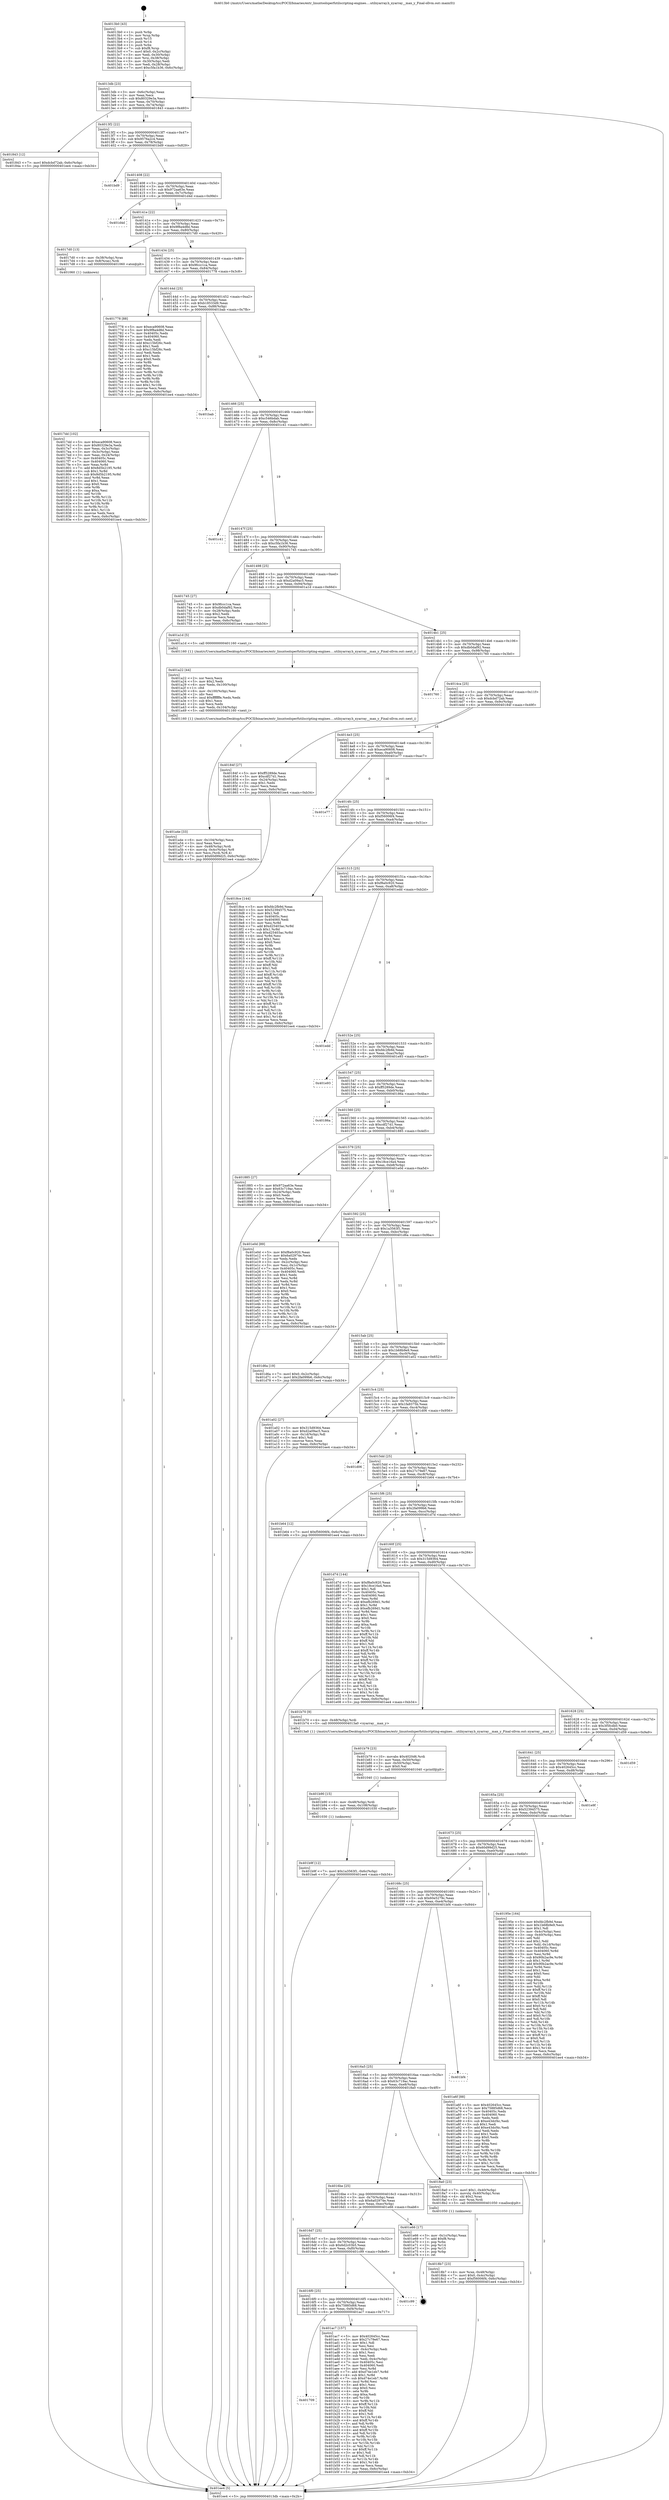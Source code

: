 digraph "0x4013b0" {
  label = "0x4013b0 (/mnt/c/Users/mathe/Desktop/tcc/POCII/binaries/extr_linuxtoolsperfutilscripting-engines....utilxyarray.h_xyarray__max_y_Final-ollvm.out::main(0))"
  labelloc = "t"
  node[shape=record]

  Entry [label="",width=0.3,height=0.3,shape=circle,fillcolor=black,style=filled]
  "0x4013db" [label="{
     0x4013db [23]\l
     | [instrs]\l
     &nbsp;&nbsp;0x4013db \<+3\>: mov -0x6c(%rbp),%eax\l
     &nbsp;&nbsp;0x4013de \<+2\>: mov %eax,%ecx\l
     &nbsp;&nbsp;0x4013e0 \<+6\>: sub $0x80329e3a,%ecx\l
     &nbsp;&nbsp;0x4013e6 \<+3\>: mov %eax,-0x70(%rbp)\l
     &nbsp;&nbsp;0x4013e9 \<+3\>: mov %ecx,-0x74(%rbp)\l
     &nbsp;&nbsp;0x4013ec \<+6\>: je 0000000000401843 \<main+0x493\>\l
  }"]
  "0x401843" [label="{
     0x401843 [12]\l
     | [instrs]\l
     &nbsp;&nbsp;0x401843 \<+7\>: movl $0xdcbd72ab,-0x6c(%rbp)\l
     &nbsp;&nbsp;0x40184a \<+5\>: jmp 0000000000401ee4 \<main+0xb34\>\l
  }"]
  "0x4013f2" [label="{
     0x4013f2 [22]\l
     | [instrs]\l
     &nbsp;&nbsp;0x4013f2 \<+5\>: jmp 00000000004013f7 \<main+0x47\>\l
     &nbsp;&nbsp;0x4013f7 \<+3\>: mov -0x70(%rbp),%eax\l
     &nbsp;&nbsp;0x4013fa \<+5\>: sub $0x9576a2c4,%eax\l
     &nbsp;&nbsp;0x4013ff \<+3\>: mov %eax,-0x78(%rbp)\l
     &nbsp;&nbsp;0x401402 \<+6\>: je 0000000000401bd9 \<main+0x829\>\l
  }"]
  Exit [label="",width=0.3,height=0.3,shape=circle,fillcolor=black,style=filled,peripheries=2]
  "0x401bd9" [label="{
     0x401bd9\l
  }", style=dashed]
  "0x401408" [label="{
     0x401408 [22]\l
     | [instrs]\l
     &nbsp;&nbsp;0x401408 \<+5\>: jmp 000000000040140d \<main+0x5d\>\l
     &nbsp;&nbsp;0x40140d \<+3\>: mov -0x70(%rbp),%eax\l
     &nbsp;&nbsp;0x401410 \<+5\>: sub $0x972aa63e,%eax\l
     &nbsp;&nbsp;0x401415 \<+3\>: mov %eax,-0x7c(%rbp)\l
     &nbsp;&nbsp;0x401418 \<+6\>: je 0000000000401d4d \<main+0x99d\>\l
  }"]
  "0x401b9f" [label="{
     0x401b9f [12]\l
     | [instrs]\l
     &nbsp;&nbsp;0x401b9f \<+7\>: movl $0x1a3563f1,-0x6c(%rbp)\l
     &nbsp;&nbsp;0x401ba6 \<+5\>: jmp 0000000000401ee4 \<main+0xb34\>\l
  }"]
  "0x401d4d" [label="{
     0x401d4d\l
  }", style=dashed]
  "0x40141e" [label="{
     0x40141e [22]\l
     | [instrs]\l
     &nbsp;&nbsp;0x40141e \<+5\>: jmp 0000000000401423 \<main+0x73\>\l
     &nbsp;&nbsp;0x401423 \<+3\>: mov -0x70(%rbp),%eax\l
     &nbsp;&nbsp;0x401426 \<+5\>: sub $0x9f8a4d8d,%eax\l
     &nbsp;&nbsp;0x40142b \<+3\>: mov %eax,-0x80(%rbp)\l
     &nbsp;&nbsp;0x40142e \<+6\>: je 00000000004017d0 \<main+0x420\>\l
  }"]
  "0x401b90" [label="{
     0x401b90 [15]\l
     | [instrs]\l
     &nbsp;&nbsp;0x401b90 \<+4\>: mov -0x48(%rbp),%rdi\l
     &nbsp;&nbsp;0x401b94 \<+6\>: mov %eax,-0x108(%rbp)\l
     &nbsp;&nbsp;0x401b9a \<+5\>: call 0000000000401030 \<free@plt\>\l
     | [calls]\l
     &nbsp;&nbsp;0x401030 \{1\} (unknown)\l
  }"]
  "0x4017d0" [label="{
     0x4017d0 [13]\l
     | [instrs]\l
     &nbsp;&nbsp;0x4017d0 \<+4\>: mov -0x38(%rbp),%rax\l
     &nbsp;&nbsp;0x4017d4 \<+4\>: mov 0x8(%rax),%rdi\l
     &nbsp;&nbsp;0x4017d8 \<+5\>: call 0000000000401060 \<atoi@plt\>\l
     | [calls]\l
     &nbsp;&nbsp;0x401060 \{1\} (unknown)\l
  }"]
  "0x401434" [label="{
     0x401434 [25]\l
     | [instrs]\l
     &nbsp;&nbsp;0x401434 \<+5\>: jmp 0000000000401439 \<main+0x89\>\l
     &nbsp;&nbsp;0x401439 \<+3\>: mov -0x70(%rbp),%eax\l
     &nbsp;&nbsp;0x40143c \<+5\>: sub $0x9fccc1ca,%eax\l
     &nbsp;&nbsp;0x401441 \<+6\>: mov %eax,-0x84(%rbp)\l
     &nbsp;&nbsp;0x401447 \<+6\>: je 0000000000401778 \<main+0x3c8\>\l
  }"]
  "0x401b79" [label="{
     0x401b79 [23]\l
     | [instrs]\l
     &nbsp;&nbsp;0x401b79 \<+10\>: movabs $0x4020d6,%rdi\l
     &nbsp;&nbsp;0x401b83 \<+3\>: mov %eax,-0x50(%rbp)\l
     &nbsp;&nbsp;0x401b86 \<+3\>: mov -0x50(%rbp),%esi\l
     &nbsp;&nbsp;0x401b89 \<+2\>: mov $0x0,%al\l
     &nbsp;&nbsp;0x401b8b \<+5\>: call 0000000000401040 \<printf@plt\>\l
     | [calls]\l
     &nbsp;&nbsp;0x401040 \{1\} (unknown)\l
  }"]
  "0x401778" [label="{
     0x401778 [88]\l
     | [instrs]\l
     &nbsp;&nbsp;0x401778 \<+5\>: mov $0xeca90608,%eax\l
     &nbsp;&nbsp;0x40177d \<+5\>: mov $0x9f8a4d8d,%ecx\l
     &nbsp;&nbsp;0x401782 \<+7\>: mov 0x40405c,%edx\l
     &nbsp;&nbsp;0x401789 \<+7\>: mov 0x404060,%esi\l
     &nbsp;&nbsp;0x401790 \<+2\>: mov %edx,%edi\l
     &nbsp;&nbsp;0x401792 \<+6\>: add $0xc15bf26c,%edi\l
     &nbsp;&nbsp;0x401798 \<+3\>: sub $0x1,%edi\l
     &nbsp;&nbsp;0x40179b \<+6\>: sub $0xc15bf26c,%edi\l
     &nbsp;&nbsp;0x4017a1 \<+3\>: imul %edi,%edx\l
     &nbsp;&nbsp;0x4017a4 \<+3\>: and $0x1,%edx\l
     &nbsp;&nbsp;0x4017a7 \<+3\>: cmp $0x0,%edx\l
     &nbsp;&nbsp;0x4017aa \<+4\>: sete %r8b\l
     &nbsp;&nbsp;0x4017ae \<+3\>: cmp $0xa,%esi\l
     &nbsp;&nbsp;0x4017b1 \<+4\>: setl %r9b\l
     &nbsp;&nbsp;0x4017b5 \<+3\>: mov %r8b,%r10b\l
     &nbsp;&nbsp;0x4017b8 \<+3\>: and %r9b,%r10b\l
     &nbsp;&nbsp;0x4017bb \<+3\>: xor %r9b,%r8b\l
     &nbsp;&nbsp;0x4017be \<+3\>: or %r8b,%r10b\l
     &nbsp;&nbsp;0x4017c1 \<+4\>: test $0x1,%r10b\l
     &nbsp;&nbsp;0x4017c5 \<+3\>: cmovne %ecx,%eax\l
     &nbsp;&nbsp;0x4017c8 \<+3\>: mov %eax,-0x6c(%rbp)\l
     &nbsp;&nbsp;0x4017cb \<+5\>: jmp 0000000000401ee4 \<main+0xb34\>\l
  }"]
  "0x40144d" [label="{
     0x40144d [25]\l
     | [instrs]\l
     &nbsp;&nbsp;0x40144d \<+5\>: jmp 0000000000401452 \<main+0xa2\>\l
     &nbsp;&nbsp;0x401452 \<+3\>: mov -0x70(%rbp),%eax\l
     &nbsp;&nbsp;0x401455 \<+5\>: sub $0xb18533d9,%eax\l
     &nbsp;&nbsp;0x40145a \<+6\>: mov %eax,-0x88(%rbp)\l
     &nbsp;&nbsp;0x401460 \<+6\>: je 0000000000401bab \<main+0x7fb\>\l
  }"]
  "0x401709" [label="{
     0x401709\l
  }", style=dashed]
  "0x401bab" [label="{
     0x401bab\l
  }", style=dashed]
  "0x401466" [label="{
     0x401466 [25]\l
     | [instrs]\l
     &nbsp;&nbsp;0x401466 \<+5\>: jmp 000000000040146b \<main+0xbb\>\l
     &nbsp;&nbsp;0x40146b \<+3\>: mov -0x70(%rbp),%eax\l
     &nbsp;&nbsp;0x40146e \<+5\>: sub $0xc546bdab,%eax\l
     &nbsp;&nbsp;0x401473 \<+6\>: mov %eax,-0x8c(%rbp)\l
     &nbsp;&nbsp;0x401479 \<+6\>: je 0000000000401c41 \<main+0x891\>\l
  }"]
  "0x401ac7" [label="{
     0x401ac7 [157]\l
     | [instrs]\l
     &nbsp;&nbsp;0x401ac7 \<+5\>: mov $0x402645cc,%eax\l
     &nbsp;&nbsp;0x401acc \<+5\>: mov $0x27c79e67,%ecx\l
     &nbsp;&nbsp;0x401ad1 \<+2\>: mov $0x1,%dl\l
     &nbsp;&nbsp;0x401ad3 \<+2\>: xor %esi,%esi\l
     &nbsp;&nbsp;0x401ad5 \<+3\>: mov -0x4c(%rbp),%edi\l
     &nbsp;&nbsp;0x401ad8 \<+3\>: sub $0x1,%esi\l
     &nbsp;&nbsp;0x401adb \<+2\>: sub %esi,%edi\l
     &nbsp;&nbsp;0x401add \<+3\>: mov %edi,-0x4c(%rbp)\l
     &nbsp;&nbsp;0x401ae0 \<+7\>: mov 0x40405c,%esi\l
     &nbsp;&nbsp;0x401ae7 \<+7\>: mov 0x404060,%edi\l
     &nbsp;&nbsp;0x401aee \<+3\>: mov %esi,%r8d\l
     &nbsp;&nbsp;0x401af1 \<+7\>: add $0xd74e1eb7,%r8d\l
     &nbsp;&nbsp;0x401af8 \<+4\>: sub $0x1,%r8d\l
     &nbsp;&nbsp;0x401afc \<+7\>: sub $0xd74e1eb7,%r8d\l
     &nbsp;&nbsp;0x401b03 \<+4\>: imul %r8d,%esi\l
     &nbsp;&nbsp;0x401b07 \<+3\>: and $0x1,%esi\l
     &nbsp;&nbsp;0x401b0a \<+3\>: cmp $0x0,%esi\l
     &nbsp;&nbsp;0x401b0d \<+4\>: sete %r9b\l
     &nbsp;&nbsp;0x401b11 \<+3\>: cmp $0xa,%edi\l
     &nbsp;&nbsp;0x401b14 \<+4\>: setl %r10b\l
     &nbsp;&nbsp;0x401b18 \<+3\>: mov %r9b,%r11b\l
     &nbsp;&nbsp;0x401b1b \<+4\>: xor $0xff,%r11b\l
     &nbsp;&nbsp;0x401b1f \<+3\>: mov %r10b,%bl\l
     &nbsp;&nbsp;0x401b22 \<+3\>: xor $0xff,%bl\l
     &nbsp;&nbsp;0x401b25 \<+3\>: xor $0x1,%dl\l
     &nbsp;&nbsp;0x401b28 \<+3\>: mov %r11b,%r14b\l
     &nbsp;&nbsp;0x401b2b \<+4\>: and $0xff,%r14b\l
     &nbsp;&nbsp;0x401b2f \<+3\>: and %dl,%r9b\l
     &nbsp;&nbsp;0x401b32 \<+3\>: mov %bl,%r15b\l
     &nbsp;&nbsp;0x401b35 \<+4\>: and $0xff,%r15b\l
     &nbsp;&nbsp;0x401b39 \<+3\>: and %dl,%r10b\l
     &nbsp;&nbsp;0x401b3c \<+3\>: or %r9b,%r14b\l
     &nbsp;&nbsp;0x401b3f \<+3\>: or %r10b,%r15b\l
     &nbsp;&nbsp;0x401b42 \<+3\>: xor %r15b,%r14b\l
     &nbsp;&nbsp;0x401b45 \<+3\>: or %bl,%r11b\l
     &nbsp;&nbsp;0x401b48 \<+4\>: xor $0xff,%r11b\l
     &nbsp;&nbsp;0x401b4c \<+3\>: or $0x1,%dl\l
     &nbsp;&nbsp;0x401b4f \<+3\>: and %dl,%r11b\l
     &nbsp;&nbsp;0x401b52 \<+3\>: or %r11b,%r14b\l
     &nbsp;&nbsp;0x401b55 \<+4\>: test $0x1,%r14b\l
     &nbsp;&nbsp;0x401b59 \<+3\>: cmovne %ecx,%eax\l
     &nbsp;&nbsp;0x401b5c \<+3\>: mov %eax,-0x6c(%rbp)\l
     &nbsp;&nbsp;0x401b5f \<+5\>: jmp 0000000000401ee4 \<main+0xb34\>\l
  }"]
  "0x401c41" [label="{
     0x401c41\l
  }", style=dashed]
  "0x40147f" [label="{
     0x40147f [25]\l
     | [instrs]\l
     &nbsp;&nbsp;0x40147f \<+5\>: jmp 0000000000401484 \<main+0xd4\>\l
     &nbsp;&nbsp;0x401484 \<+3\>: mov -0x70(%rbp),%eax\l
     &nbsp;&nbsp;0x401487 \<+5\>: sub $0xc5fa1b36,%eax\l
     &nbsp;&nbsp;0x40148c \<+6\>: mov %eax,-0x90(%rbp)\l
     &nbsp;&nbsp;0x401492 \<+6\>: je 0000000000401745 \<main+0x395\>\l
  }"]
  "0x4016f0" [label="{
     0x4016f0 [25]\l
     | [instrs]\l
     &nbsp;&nbsp;0x4016f0 \<+5\>: jmp 00000000004016f5 \<main+0x345\>\l
     &nbsp;&nbsp;0x4016f5 \<+3\>: mov -0x70(%rbp),%eax\l
     &nbsp;&nbsp;0x4016f8 \<+5\>: sub $0x75885d68,%eax\l
     &nbsp;&nbsp;0x4016fd \<+6\>: mov %eax,-0xf4(%rbp)\l
     &nbsp;&nbsp;0x401703 \<+6\>: je 0000000000401ac7 \<main+0x717\>\l
  }"]
  "0x401745" [label="{
     0x401745 [27]\l
     | [instrs]\l
     &nbsp;&nbsp;0x401745 \<+5\>: mov $0x9fccc1ca,%eax\l
     &nbsp;&nbsp;0x40174a \<+5\>: mov $0xdb0daf92,%ecx\l
     &nbsp;&nbsp;0x40174f \<+3\>: mov -0x28(%rbp),%edx\l
     &nbsp;&nbsp;0x401752 \<+3\>: cmp $0x2,%edx\l
     &nbsp;&nbsp;0x401755 \<+3\>: cmovne %ecx,%eax\l
     &nbsp;&nbsp;0x401758 \<+3\>: mov %eax,-0x6c(%rbp)\l
     &nbsp;&nbsp;0x40175b \<+5\>: jmp 0000000000401ee4 \<main+0xb34\>\l
  }"]
  "0x401498" [label="{
     0x401498 [25]\l
     | [instrs]\l
     &nbsp;&nbsp;0x401498 \<+5\>: jmp 000000000040149d \<main+0xed\>\l
     &nbsp;&nbsp;0x40149d \<+3\>: mov -0x70(%rbp),%eax\l
     &nbsp;&nbsp;0x4014a0 \<+5\>: sub $0xd2a09ac5,%eax\l
     &nbsp;&nbsp;0x4014a5 \<+6\>: mov %eax,-0x94(%rbp)\l
     &nbsp;&nbsp;0x4014ab \<+6\>: je 0000000000401a1d \<main+0x66d\>\l
  }"]
  "0x401ee4" [label="{
     0x401ee4 [5]\l
     | [instrs]\l
     &nbsp;&nbsp;0x401ee4 \<+5\>: jmp 00000000004013db \<main+0x2b\>\l
  }"]
  "0x4013b0" [label="{
     0x4013b0 [43]\l
     | [instrs]\l
     &nbsp;&nbsp;0x4013b0 \<+1\>: push %rbp\l
     &nbsp;&nbsp;0x4013b1 \<+3\>: mov %rsp,%rbp\l
     &nbsp;&nbsp;0x4013b4 \<+2\>: push %r15\l
     &nbsp;&nbsp;0x4013b6 \<+2\>: push %r14\l
     &nbsp;&nbsp;0x4013b8 \<+1\>: push %rbx\l
     &nbsp;&nbsp;0x4013b9 \<+7\>: sub $0xf8,%rsp\l
     &nbsp;&nbsp;0x4013c0 \<+7\>: movl $0x0,-0x2c(%rbp)\l
     &nbsp;&nbsp;0x4013c7 \<+3\>: mov %edi,-0x30(%rbp)\l
     &nbsp;&nbsp;0x4013ca \<+4\>: mov %rsi,-0x38(%rbp)\l
     &nbsp;&nbsp;0x4013ce \<+3\>: mov -0x30(%rbp),%edi\l
     &nbsp;&nbsp;0x4013d1 \<+3\>: mov %edi,-0x28(%rbp)\l
     &nbsp;&nbsp;0x4013d4 \<+7\>: movl $0xc5fa1b36,-0x6c(%rbp)\l
  }"]
  "0x4017dd" [label="{
     0x4017dd [102]\l
     | [instrs]\l
     &nbsp;&nbsp;0x4017dd \<+5\>: mov $0xeca90608,%ecx\l
     &nbsp;&nbsp;0x4017e2 \<+5\>: mov $0x80329e3a,%edx\l
     &nbsp;&nbsp;0x4017e7 \<+3\>: mov %eax,-0x3c(%rbp)\l
     &nbsp;&nbsp;0x4017ea \<+3\>: mov -0x3c(%rbp),%eax\l
     &nbsp;&nbsp;0x4017ed \<+3\>: mov %eax,-0x24(%rbp)\l
     &nbsp;&nbsp;0x4017f0 \<+7\>: mov 0x40405c,%eax\l
     &nbsp;&nbsp;0x4017f7 \<+7\>: mov 0x404060,%esi\l
     &nbsp;&nbsp;0x4017fe \<+3\>: mov %eax,%r8d\l
     &nbsp;&nbsp;0x401801 \<+7\>: add $0x8d5b2195,%r8d\l
     &nbsp;&nbsp;0x401808 \<+4\>: sub $0x1,%r8d\l
     &nbsp;&nbsp;0x40180c \<+7\>: sub $0x8d5b2195,%r8d\l
     &nbsp;&nbsp;0x401813 \<+4\>: imul %r8d,%eax\l
     &nbsp;&nbsp;0x401817 \<+3\>: and $0x1,%eax\l
     &nbsp;&nbsp;0x40181a \<+3\>: cmp $0x0,%eax\l
     &nbsp;&nbsp;0x40181d \<+4\>: sete %r9b\l
     &nbsp;&nbsp;0x401821 \<+3\>: cmp $0xa,%esi\l
     &nbsp;&nbsp;0x401824 \<+4\>: setl %r10b\l
     &nbsp;&nbsp;0x401828 \<+3\>: mov %r9b,%r11b\l
     &nbsp;&nbsp;0x40182b \<+3\>: and %r10b,%r11b\l
     &nbsp;&nbsp;0x40182e \<+3\>: xor %r10b,%r9b\l
     &nbsp;&nbsp;0x401831 \<+3\>: or %r9b,%r11b\l
     &nbsp;&nbsp;0x401834 \<+4\>: test $0x1,%r11b\l
     &nbsp;&nbsp;0x401838 \<+3\>: cmovne %edx,%ecx\l
     &nbsp;&nbsp;0x40183b \<+3\>: mov %ecx,-0x6c(%rbp)\l
     &nbsp;&nbsp;0x40183e \<+5\>: jmp 0000000000401ee4 \<main+0xb34\>\l
  }"]
  "0x401c99" [label="{
     0x401c99\l
  }", style=dashed]
  "0x401a1d" [label="{
     0x401a1d [5]\l
     | [instrs]\l
     &nbsp;&nbsp;0x401a1d \<+5\>: call 0000000000401160 \<next_i\>\l
     | [calls]\l
     &nbsp;&nbsp;0x401160 \{1\} (/mnt/c/Users/mathe/Desktop/tcc/POCII/binaries/extr_linuxtoolsperfutilscripting-engines....utilxyarray.h_xyarray__max_y_Final-ollvm.out::next_i)\l
  }"]
  "0x4014b1" [label="{
     0x4014b1 [25]\l
     | [instrs]\l
     &nbsp;&nbsp;0x4014b1 \<+5\>: jmp 00000000004014b6 \<main+0x106\>\l
     &nbsp;&nbsp;0x4014b6 \<+3\>: mov -0x70(%rbp),%eax\l
     &nbsp;&nbsp;0x4014b9 \<+5\>: sub $0xdb0daf92,%eax\l
     &nbsp;&nbsp;0x4014be \<+6\>: mov %eax,-0x98(%rbp)\l
     &nbsp;&nbsp;0x4014c4 \<+6\>: je 0000000000401760 \<main+0x3b0\>\l
  }"]
  "0x4016d7" [label="{
     0x4016d7 [25]\l
     | [instrs]\l
     &nbsp;&nbsp;0x4016d7 \<+5\>: jmp 00000000004016dc \<main+0x32c\>\l
     &nbsp;&nbsp;0x4016dc \<+3\>: mov -0x70(%rbp),%eax\l
     &nbsp;&nbsp;0x4016df \<+5\>: sub $0x6d2c03b5,%eax\l
     &nbsp;&nbsp;0x4016e4 \<+6\>: mov %eax,-0xf0(%rbp)\l
     &nbsp;&nbsp;0x4016ea \<+6\>: je 0000000000401c99 \<main+0x8e9\>\l
  }"]
  "0x401760" [label="{
     0x401760\l
  }", style=dashed]
  "0x4014ca" [label="{
     0x4014ca [25]\l
     | [instrs]\l
     &nbsp;&nbsp;0x4014ca \<+5\>: jmp 00000000004014cf \<main+0x11f\>\l
     &nbsp;&nbsp;0x4014cf \<+3\>: mov -0x70(%rbp),%eax\l
     &nbsp;&nbsp;0x4014d2 \<+5\>: sub $0xdcbd72ab,%eax\l
     &nbsp;&nbsp;0x4014d7 \<+6\>: mov %eax,-0x9c(%rbp)\l
     &nbsp;&nbsp;0x4014dd \<+6\>: je 000000000040184f \<main+0x49f\>\l
  }"]
  "0x401e66" [label="{
     0x401e66 [17]\l
     | [instrs]\l
     &nbsp;&nbsp;0x401e66 \<+3\>: mov -0x1c(%rbp),%eax\l
     &nbsp;&nbsp;0x401e69 \<+7\>: add $0xf8,%rsp\l
     &nbsp;&nbsp;0x401e70 \<+1\>: pop %rbx\l
     &nbsp;&nbsp;0x401e71 \<+2\>: pop %r14\l
     &nbsp;&nbsp;0x401e73 \<+2\>: pop %r15\l
     &nbsp;&nbsp;0x401e75 \<+1\>: pop %rbp\l
     &nbsp;&nbsp;0x401e76 \<+1\>: ret\l
  }"]
  "0x40184f" [label="{
     0x40184f [27]\l
     | [instrs]\l
     &nbsp;&nbsp;0x40184f \<+5\>: mov $0xff5289de,%eax\l
     &nbsp;&nbsp;0x401854 \<+5\>: mov $0xcdf27d1,%ecx\l
     &nbsp;&nbsp;0x401859 \<+3\>: mov -0x24(%rbp),%edx\l
     &nbsp;&nbsp;0x40185c \<+3\>: cmp $0x1,%edx\l
     &nbsp;&nbsp;0x40185f \<+3\>: cmovl %ecx,%eax\l
     &nbsp;&nbsp;0x401862 \<+3\>: mov %eax,-0x6c(%rbp)\l
     &nbsp;&nbsp;0x401865 \<+5\>: jmp 0000000000401ee4 \<main+0xb34\>\l
  }"]
  "0x4014e3" [label="{
     0x4014e3 [25]\l
     | [instrs]\l
     &nbsp;&nbsp;0x4014e3 \<+5\>: jmp 00000000004014e8 \<main+0x138\>\l
     &nbsp;&nbsp;0x4014e8 \<+3\>: mov -0x70(%rbp),%eax\l
     &nbsp;&nbsp;0x4014eb \<+5\>: sub $0xeca90608,%eax\l
     &nbsp;&nbsp;0x4014f0 \<+6\>: mov %eax,-0xa0(%rbp)\l
     &nbsp;&nbsp;0x4014f6 \<+6\>: je 0000000000401e77 \<main+0xac7\>\l
  }"]
  "0x401a4e" [label="{
     0x401a4e [33]\l
     | [instrs]\l
     &nbsp;&nbsp;0x401a4e \<+6\>: mov -0x104(%rbp),%ecx\l
     &nbsp;&nbsp;0x401a54 \<+3\>: imul %eax,%ecx\l
     &nbsp;&nbsp;0x401a57 \<+4\>: mov -0x48(%rbp),%rdi\l
     &nbsp;&nbsp;0x401a5b \<+4\>: movslq -0x4c(%rbp),%r8\l
     &nbsp;&nbsp;0x401a5f \<+4\>: mov %ecx,(%rdi,%r8,4)\l
     &nbsp;&nbsp;0x401a63 \<+7\>: movl $0x60d99d25,-0x6c(%rbp)\l
     &nbsp;&nbsp;0x401a6a \<+5\>: jmp 0000000000401ee4 \<main+0xb34\>\l
  }"]
  "0x401e77" [label="{
     0x401e77\l
  }", style=dashed]
  "0x4014fc" [label="{
     0x4014fc [25]\l
     | [instrs]\l
     &nbsp;&nbsp;0x4014fc \<+5\>: jmp 0000000000401501 \<main+0x151\>\l
     &nbsp;&nbsp;0x401501 \<+3\>: mov -0x70(%rbp),%eax\l
     &nbsp;&nbsp;0x401504 \<+5\>: sub $0xf56006f4,%eax\l
     &nbsp;&nbsp;0x401509 \<+6\>: mov %eax,-0xa4(%rbp)\l
     &nbsp;&nbsp;0x40150f \<+6\>: je 00000000004018ce \<main+0x51e\>\l
  }"]
  "0x401a22" [label="{
     0x401a22 [44]\l
     | [instrs]\l
     &nbsp;&nbsp;0x401a22 \<+2\>: xor %ecx,%ecx\l
     &nbsp;&nbsp;0x401a24 \<+5\>: mov $0x2,%edx\l
     &nbsp;&nbsp;0x401a29 \<+6\>: mov %edx,-0x100(%rbp)\l
     &nbsp;&nbsp;0x401a2f \<+1\>: cltd\l
     &nbsp;&nbsp;0x401a30 \<+6\>: mov -0x100(%rbp),%esi\l
     &nbsp;&nbsp;0x401a36 \<+2\>: idiv %esi\l
     &nbsp;&nbsp;0x401a38 \<+6\>: imul $0xfffffffe,%edx,%edx\l
     &nbsp;&nbsp;0x401a3e \<+3\>: sub $0x1,%ecx\l
     &nbsp;&nbsp;0x401a41 \<+2\>: sub %ecx,%edx\l
     &nbsp;&nbsp;0x401a43 \<+6\>: mov %edx,-0x104(%rbp)\l
     &nbsp;&nbsp;0x401a49 \<+5\>: call 0000000000401160 \<next_i\>\l
     | [calls]\l
     &nbsp;&nbsp;0x401160 \{1\} (/mnt/c/Users/mathe/Desktop/tcc/POCII/binaries/extr_linuxtoolsperfutilscripting-engines....utilxyarray.h_xyarray__max_y_Final-ollvm.out::next_i)\l
  }"]
  "0x4018ce" [label="{
     0x4018ce [144]\l
     | [instrs]\l
     &nbsp;&nbsp;0x4018ce \<+5\>: mov $0xfdc2fb9d,%eax\l
     &nbsp;&nbsp;0x4018d3 \<+5\>: mov $0x52394575,%ecx\l
     &nbsp;&nbsp;0x4018d8 \<+2\>: mov $0x1,%dl\l
     &nbsp;&nbsp;0x4018da \<+7\>: mov 0x40405c,%esi\l
     &nbsp;&nbsp;0x4018e1 \<+7\>: mov 0x404060,%edi\l
     &nbsp;&nbsp;0x4018e8 \<+3\>: mov %esi,%r8d\l
     &nbsp;&nbsp;0x4018eb \<+7\>: add $0xd25403ac,%r8d\l
     &nbsp;&nbsp;0x4018f2 \<+4\>: sub $0x1,%r8d\l
     &nbsp;&nbsp;0x4018f6 \<+7\>: sub $0xd25403ac,%r8d\l
     &nbsp;&nbsp;0x4018fd \<+4\>: imul %r8d,%esi\l
     &nbsp;&nbsp;0x401901 \<+3\>: and $0x1,%esi\l
     &nbsp;&nbsp;0x401904 \<+3\>: cmp $0x0,%esi\l
     &nbsp;&nbsp;0x401907 \<+4\>: sete %r9b\l
     &nbsp;&nbsp;0x40190b \<+3\>: cmp $0xa,%edi\l
     &nbsp;&nbsp;0x40190e \<+4\>: setl %r10b\l
     &nbsp;&nbsp;0x401912 \<+3\>: mov %r9b,%r11b\l
     &nbsp;&nbsp;0x401915 \<+4\>: xor $0xff,%r11b\l
     &nbsp;&nbsp;0x401919 \<+3\>: mov %r10b,%bl\l
     &nbsp;&nbsp;0x40191c \<+3\>: xor $0xff,%bl\l
     &nbsp;&nbsp;0x40191f \<+3\>: xor $0x1,%dl\l
     &nbsp;&nbsp;0x401922 \<+3\>: mov %r11b,%r14b\l
     &nbsp;&nbsp;0x401925 \<+4\>: and $0xff,%r14b\l
     &nbsp;&nbsp;0x401929 \<+3\>: and %dl,%r9b\l
     &nbsp;&nbsp;0x40192c \<+3\>: mov %bl,%r15b\l
     &nbsp;&nbsp;0x40192f \<+4\>: and $0xff,%r15b\l
     &nbsp;&nbsp;0x401933 \<+3\>: and %dl,%r10b\l
     &nbsp;&nbsp;0x401936 \<+3\>: or %r9b,%r14b\l
     &nbsp;&nbsp;0x401939 \<+3\>: or %r10b,%r15b\l
     &nbsp;&nbsp;0x40193c \<+3\>: xor %r15b,%r14b\l
     &nbsp;&nbsp;0x40193f \<+3\>: or %bl,%r11b\l
     &nbsp;&nbsp;0x401942 \<+4\>: xor $0xff,%r11b\l
     &nbsp;&nbsp;0x401946 \<+3\>: or $0x1,%dl\l
     &nbsp;&nbsp;0x401949 \<+3\>: and %dl,%r11b\l
     &nbsp;&nbsp;0x40194c \<+3\>: or %r11b,%r14b\l
     &nbsp;&nbsp;0x40194f \<+4\>: test $0x1,%r14b\l
     &nbsp;&nbsp;0x401953 \<+3\>: cmovne %ecx,%eax\l
     &nbsp;&nbsp;0x401956 \<+3\>: mov %eax,-0x6c(%rbp)\l
     &nbsp;&nbsp;0x401959 \<+5\>: jmp 0000000000401ee4 \<main+0xb34\>\l
  }"]
  "0x401515" [label="{
     0x401515 [25]\l
     | [instrs]\l
     &nbsp;&nbsp;0x401515 \<+5\>: jmp 000000000040151a \<main+0x16a\>\l
     &nbsp;&nbsp;0x40151a \<+3\>: mov -0x70(%rbp),%eax\l
     &nbsp;&nbsp;0x40151d \<+5\>: sub $0xf8a0c920,%eax\l
     &nbsp;&nbsp;0x401522 \<+6\>: mov %eax,-0xa8(%rbp)\l
     &nbsp;&nbsp;0x401528 \<+6\>: je 0000000000401edd \<main+0xb2d\>\l
  }"]
  "0x4018b7" [label="{
     0x4018b7 [23]\l
     | [instrs]\l
     &nbsp;&nbsp;0x4018b7 \<+4\>: mov %rax,-0x48(%rbp)\l
     &nbsp;&nbsp;0x4018bb \<+7\>: movl $0x0,-0x4c(%rbp)\l
     &nbsp;&nbsp;0x4018c2 \<+7\>: movl $0xf56006f4,-0x6c(%rbp)\l
     &nbsp;&nbsp;0x4018c9 \<+5\>: jmp 0000000000401ee4 \<main+0xb34\>\l
  }"]
  "0x401edd" [label="{
     0x401edd\l
  }", style=dashed]
  "0x40152e" [label="{
     0x40152e [25]\l
     | [instrs]\l
     &nbsp;&nbsp;0x40152e \<+5\>: jmp 0000000000401533 \<main+0x183\>\l
     &nbsp;&nbsp;0x401533 \<+3\>: mov -0x70(%rbp),%eax\l
     &nbsp;&nbsp;0x401536 \<+5\>: sub $0xfdc2fb9d,%eax\l
     &nbsp;&nbsp;0x40153b \<+6\>: mov %eax,-0xac(%rbp)\l
     &nbsp;&nbsp;0x401541 \<+6\>: je 0000000000401e93 \<main+0xae3\>\l
  }"]
  "0x4016be" [label="{
     0x4016be [25]\l
     | [instrs]\l
     &nbsp;&nbsp;0x4016be \<+5\>: jmp 00000000004016c3 \<main+0x313\>\l
     &nbsp;&nbsp;0x4016c3 \<+3\>: mov -0x70(%rbp),%eax\l
     &nbsp;&nbsp;0x4016c6 \<+5\>: sub $0x6a02974e,%eax\l
     &nbsp;&nbsp;0x4016cb \<+6\>: mov %eax,-0xec(%rbp)\l
     &nbsp;&nbsp;0x4016d1 \<+6\>: je 0000000000401e66 \<main+0xab6\>\l
  }"]
  "0x401e93" [label="{
     0x401e93\l
  }", style=dashed]
  "0x401547" [label="{
     0x401547 [25]\l
     | [instrs]\l
     &nbsp;&nbsp;0x401547 \<+5\>: jmp 000000000040154c \<main+0x19c\>\l
     &nbsp;&nbsp;0x40154c \<+3\>: mov -0x70(%rbp),%eax\l
     &nbsp;&nbsp;0x40154f \<+5\>: sub $0xff5289de,%eax\l
     &nbsp;&nbsp;0x401554 \<+6\>: mov %eax,-0xb0(%rbp)\l
     &nbsp;&nbsp;0x40155a \<+6\>: je 000000000040186a \<main+0x4ba\>\l
  }"]
  "0x4018a0" [label="{
     0x4018a0 [23]\l
     | [instrs]\l
     &nbsp;&nbsp;0x4018a0 \<+7\>: movl $0x1,-0x40(%rbp)\l
     &nbsp;&nbsp;0x4018a7 \<+4\>: movslq -0x40(%rbp),%rax\l
     &nbsp;&nbsp;0x4018ab \<+4\>: shl $0x2,%rax\l
     &nbsp;&nbsp;0x4018af \<+3\>: mov %rax,%rdi\l
     &nbsp;&nbsp;0x4018b2 \<+5\>: call 0000000000401050 \<malloc@plt\>\l
     | [calls]\l
     &nbsp;&nbsp;0x401050 \{1\} (unknown)\l
  }"]
  "0x40186a" [label="{
     0x40186a\l
  }", style=dashed]
  "0x401560" [label="{
     0x401560 [25]\l
     | [instrs]\l
     &nbsp;&nbsp;0x401560 \<+5\>: jmp 0000000000401565 \<main+0x1b5\>\l
     &nbsp;&nbsp;0x401565 \<+3\>: mov -0x70(%rbp),%eax\l
     &nbsp;&nbsp;0x401568 \<+5\>: sub $0xcdf27d1,%eax\l
     &nbsp;&nbsp;0x40156d \<+6\>: mov %eax,-0xb4(%rbp)\l
     &nbsp;&nbsp;0x401573 \<+6\>: je 0000000000401885 \<main+0x4d5\>\l
  }"]
  "0x4016a5" [label="{
     0x4016a5 [25]\l
     | [instrs]\l
     &nbsp;&nbsp;0x4016a5 \<+5\>: jmp 00000000004016aa \<main+0x2fa\>\l
     &nbsp;&nbsp;0x4016aa \<+3\>: mov -0x70(%rbp),%eax\l
     &nbsp;&nbsp;0x4016ad \<+5\>: sub $0x63c719ac,%eax\l
     &nbsp;&nbsp;0x4016b2 \<+6\>: mov %eax,-0xe8(%rbp)\l
     &nbsp;&nbsp;0x4016b8 \<+6\>: je 00000000004018a0 \<main+0x4f0\>\l
  }"]
  "0x401885" [label="{
     0x401885 [27]\l
     | [instrs]\l
     &nbsp;&nbsp;0x401885 \<+5\>: mov $0x972aa63e,%eax\l
     &nbsp;&nbsp;0x40188a \<+5\>: mov $0x63c719ac,%ecx\l
     &nbsp;&nbsp;0x40188f \<+3\>: mov -0x24(%rbp),%edx\l
     &nbsp;&nbsp;0x401892 \<+3\>: cmp $0x0,%edx\l
     &nbsp;&nbsp;0x401895 \<+3\>: cmove %ecx,%eax\l
     &nbsp;&nbsp;0x401898 \<+3\>: mov %eax,-0x6c(%rbp)\l
     &nbsp;&nbsp;0x40189b \<+5\>: jmp 0000000000401ee4 \<main+0xb34\>\l
  }"]
  "0x401579" [label="{
     0x401579 [25]\l
     | [instrs]\l
     &nbsp;&nbsp;0x401579 \<+5\>: jmp 000000000040157e \<main+0x1ce\>\l
     &nbsp;&nbsp;0x40157e \<+3\>: mov -0x70(%rbp),%eax\l
     &nbsp;&nbsp;0x401581 \<+5\>: sub $0x18ce16a4,%eax\l
     &nbsp;&nbsp;0x401586 \<+6\>: mov %eax,-0xb8(%rbp)\l
     &nbsp;&nbsp;0x40158c \<+6\>: je 0000000000401e0d \<main+0xa5d\>\l
  }"]
  "0x401bf4" [label="{
     0x401bf4\l
  }", style=dashed]
  "0x401e0d" [label="{
     0x401e0d [89]\l
     | [instrs]\l
     &nbsp;&nbsp;0x401e0d \<+5\>: mov $0xf8a0c920,%eax\l
     &nbsp;&nbsp;0x401e12 \<+5\>: mov $0x6a02974e,%ecx\l
     &nbsp;&nbsp;0x401e17 \<+2\>: xor %edx,%edx\l
     &nbsp;&nbsp;0x401e19 \<+3\>: mov -0x2c(%rbp),%esi\l
     &nbsp;&nbsp;0x401e1c \<+3\>: mov %esi,-0x1c(%rbp)\l
     &nbsp;&nbsp;0x401e1f \<+7\>: mov 0x40405c,%esi\l
     &nbsp;&nbsp;0x401e26 \<+7\>: mov 0x404060,%edi\l
     &nbsp;&nbsp;0x401e2d \<+3\>: sub $0x1,%edx\l
     &nbsp;&nbsp;0x401e30 \<+3\>: mov %esi,%r8d\l
     &nbsp;&nbsp;0x401e33 \<+3\>: add %edx,%r8d\l
     &nbsp;&nbsp;0x401e36 \<+4\>: imul %r8d,%esi\l
     &nbsp;&nbsp;0x401e3a \<+3\>: and $0x1,%esi\l
     &nbsp;&nbsp;0x401e3d \<+3\>: cmp $0x0,%esi\l
     &nbsp;&nbsp;0x401e40 \<+4\>: sete %r9b\l
     &nbsp;&nbsp;0x401e44 \<+3\>: cmp $0xa,%edi\l
     &nbsp;&nbsp;0x401e47 \<+4\>: setl %r10b\l
     &nbsp;&nbsp;0x401e4b \<+3\>: mov %r9b,%r11b\l
     &nbsp;&nbsp;0x401e4e \<+3\>: and %r10b,%r11b\l
     &nbsp;&nbsp;0x401e51 \<+3\>: xor %r10b,%r9b\l
     &nbsp;&nbsp;0x401e54 \<+3\>: or %r9b,%r11b\l
     &nbsp;&nbsp;0x401e57 \<+4\>: test $0x1,%r11b\l
     &nbsp;&nbsp;0x401e5b \<+3\>: cmovne %ecx,%eax\l
     &nbsp;&nbsp;0x401e5e \<+3\>: mov %eax,-0x6c(%rbp)\l
     &nbsp;&nbsp;0x401e61 \<+5\>: jmp 0000000000401ee4 \<main+0xb34\>\l
  }"]
  "0x401592" [label="{
     0x401592 [25]\l
     | [instrs]\l
     &nbsp;&nbsp;0x401592 \<+5\>: jmp 0000000000401597 \<main+0x1e7\>\l
     &nbsp;&nbsp;0x401597 \<+3\>: mov -0x70(%rbp),%eax\l
     &nbsp;&nbsp;0x40159a \<+5\>: sub $0x1a3563f1,%eax\l
     &nbsp;&nbsp;0x40159f \<+6\>: mov %eax,-0xbc(%rbp)\l
     &nbsp;&nbsp;0x4015a5 \<+6\>: je 0000000000401d6a \<main+0x9ba\>\l
  }"]
  "0x40168c" [label="{
     0x40168c [25]\l
     | [instrs]\l
     &nbsp;&nbsp;0x40168c \<+5\>: jmp 0000000000401691 \<main+0x2e1\>\l
     &nbsp;&nbsp;0x401691 \<+3\>: mov -0x70(%rbp),%eax\l
     &nbsp;&nbsp;0x401694 \<+5\>: sub $0x60e5279c,%eax\l
     &nbsp;&nbsp;0x401699 \<+6\>: mov %eax,-0xe4(%rbp)\l
     &nbsp;&nbsp;0x40169f \<+6\>: je 0000000000401bf4 \<main+0x844\>\l
  }"]
  "0x401d6a" [label="{
     0x401d6a [19]\l
     | [instrs]\l
     &nbsp;&nbsp;0x401d6a \<+7\>: movl $0x0,-0x2c(%rbp)\l
     &nbsp;&nbsp;0x401d71 \<+7\>: movl $0x2fa099b6,-0x6c(%rbp)\l
     &nbsp;&nbsp;0x401d78 \<+5\>: jmp 0000000000401ee4 \<main+0xb34\>\l
  }"]
  "0x4015ab" [label="{
     0x4015ab [25]\l
     | [instrs]\l
     &nbsp;&nbsp;0x4015ab \<+5\>: jmp 00000000004015b0 \<main+0x200\>\l
     &nbsp;&nbsp;0x4015b0 \<+3\>: mov -0x70(%rbp),%eax\l
     &nbsp;&nbsp;0x4015b3 \<+5\>: sub $0x1b68b9e9,%eax\l
     &nbsp;&nbsp;0x4015b8 \<+6\>: mov %eax,-0xc0(%rbp)\l
     &nbsp;&nbsp;0x4015be \<+6\>: je 0000000000401a02 \<main+0x652\>\l
  }"]
  "0x401a6f" [label="{
     0x401a6f [88]\l
     | [instrs]\l
     &nbsp;&nbsp;0x401a6f \<+5\>: mov $0x402645cc,%eax\l
     &nbsp;&nbsp;0x401a74 \<+5\>: mov $0x75885d68,%ecx\l
     &nbsp;&nbsp;0x401a79 \<+7\>: mov 0x40405c,%edx\l
     &nbsp;&nbsp;0x401a80 \<+7\>: mov 0x404060,%esi\l
     &nbsp;&nbsp;0x401a87 \<+2\>: mov %edx,%edi\l
     &nbsp;&nbsp;0x401a89 \<+6\>: sub $0xe43dcf4c,%edi\l
     &nbsp;&nbsp;0x401a8f \<+3\>: sub $0x1,%edi\l
     &nbsp;&nbsp;0x401a92 \<+6\>: add $0xe43dcf4c,%edi\l
     &nbsp;&nbsp;0x401a98 \<+3\>: imul %edi,%edx\l
     &nbsp;&nbsp;0x401a9b \<+3\>: and $0x1,%edx\l
     &nbsp;&nbsp;0x401a9e \<+3\>: cmp $0x0,%edx\l
     &nbsp;&nbsp;0x401aa1 \<+4\>: sete %r8b\l
     &nbsp;&nbsp;0x401aa5 \<+3\>: cmp $0xa,%esi\l
     &nbsp;&nbsp;0x401aa8 \<+4\>: setl %r9b\l
     &nbsp;&nbsp;0x401aac \<+3\>: mov %r8b,%r10b\l
     &nbsp;&nbsp;0x401aaf \<+3\>: and %r9b,%r10b\l
     &nbsp;&nbsp;0x401ab2 \<+3\>: xor %r9b,%r8b\l
     &nbsp;&nbsp;0x401ab5 \<+3\>: or %r8b,%r10b\l
     &nbsp;&nbsp;0x401ab8 \<+4\>: test $0x1,%r10b\l
     &nbsp;&nbsp;0x401abc \<+3\>: cmovne %ecx,%eax\l
     &nbsp;&nbsp;0x401abf \<+3\>: mov %eax,-0x6c(%rbp)\l
     &nbsp;&nbsp;0x401ac2 \<+5\>: jmp 0000000000401ee4 \<main+0xb34\>\l
  }"]
  "0x401a02" [label="{
     0x401a02 [27]\l
     | [instrs]\l
     &nbsp;&nbsp;0x401a02 \<+5\>: mov $0x315d9364,%eax\l
     &nbsp;&nbsp;0x401a07 \<+5\>: mov $0xd2a09ac5,%ecx\l
     &nbsp;&nbsp;0x401a0c \<+3\>: mov -0x1d(%rbp),%dl\l
     &nbsp;&nbsp;0x401a0f \<+3\>: test $0x1,%dl\l
     &nbsp;&nbsp;0x401a12 \<+3\>: cmovne %ecx,%eax\l
     &nbsp;&nbsp;0x401a15 \<+3\>: mov %eax,-0x6c(%rbp)\l
     &nbsp;&nbsp;0x401a18 \<+5\>: jmp 0000000000401ee4 \<main+0xb34\>\l
  }"]
  "0x4015c4" [label="{
     0x4015c4 [25]\l
     | [instrs]\l
     &nbsp;&nbsp;0x4015c4 \<+5\>: jmp 00000000004015c9 \<main+0x219\>\l
     &nbsp;&nbsp;0x4015c9 \<+3\>: mov -0x70(%rbp),%eax\l
     &nbsp;&nbsp;0x4015cc \<+5\>: sub $0x1fa9375b,%eax\l
     &nbsp;&nbsp;0x4015d1 \<+6\>: mov %eax,-0xc4(%rbp)\l
     &nbsp;&nbsp;0x4015d7 \<+6\>: je 0000000000401d06 \<main+0x956\>\l
  }"]
  "0x401673" [label="{
     0x401673 [25]\l
     | [instrs]\l
     &nbsp;&nbsp;0x401673 \<+5\>: jmp 0000000000401678 \<main+0x2c8\>\l
     &nbsp;&nbsp;0x401678 \<+3\>: mov -0x70(%rbp),%eax\l
     &nbsp;&nbsp;0x40167b \<+5\>: sub $0x60d99d25,%eax\l
     &nbsp;&nbsp;0x401680 \<+6\>: mov %eax,-0xe0(%rbp)\l
     &nbsp;&nbsp;0x401686 \<+6\>: je 0000000000401a6f \<main+0x6bf\>\l
  }"]
  "0x401d06" [label="{
     0x401d06\l
  }", style=dashed]
  "0x4015dd" [label="{
     0x4015dd [25]\l
     | [instrs]\l
     &nbsp;&nbsp;0x4015dd \<+5\>: jmp 00000000004015e2 \<main+0x232\>\l
     &nbsp;&nbsp;0x4015e2 \<+3\>: mov -0x70(%rbp),%eax\l
     &nbsp;&nbsp;0x4015e5 \<+5\>: sub $0x27c79e67,%eax\l
     &nbsp;&nbsp;0x4015ea \<+6\>: mov %eax,-0xc8(%rbp)\l
     &nbsp;&nbsp;0x4015f0 \<+6\>: je 0000000000401b64 \<main+0x7b4\>\l
  }"]
  "0x40195e" [label="{
     0x40195e [164]\l
     | [instrs]\l
     &nbsp;&nbsp;0x40195e \<+5\>: mov $0xfdc2fb9d,%eax\l
     &nbsp;&nbsp;0x401963 \<+5\>: mov $0x1b68b9e9,%ecx\l
     &nbsp;&nbsp;0x401968 \<+2\>: mov $0x1,%dl\l
     &nbsp;&nbsp;0x40196a \<+3\>: mov -0x4c(%rbp),%esi\l
     &nbsp;&nbsp;0x40196d \<+3\>: cmp -0x40(%rbp),%esi\l
     &nbsp;&nbsp;0x401970 \<+4\>: setl %dil\l
     &nbsp;&nbsp;0x401974 \<+4\>: and $0x1,%dil\l
     &nbsp;&nbsp;0x401978 \<+4\>: mov %dil,-0x1d(%rbp)\l
     &nbsp;&nbsp;0x40197c \<+7\>: mov 0x40405c,%esi\l
     &nbsp;&nbsp;0x401983 \<+8\>: mov 0x404060,%r8d\l
     &nbsp;&nbsp;0x40198b \<+3\>: mov %esi,%r9d\l
     &nbsp;&nbsp;0x40198e \<+7\>: sub $0x90b2ac9e,%r9d\l
     &nbsp;&nbsp;0x401995 \<+4\>: sub $0x1,%r9d\l
     &nbsp;&nbsp;0x401999 \<+7\>: add $0x90b2ac9e,%r9d\l
     &nbsp;&nbsp;0x4019a0 \<+4\>: imul %r9d,%esi\l
     &nbsp;&nbsp;0x4019a4 \<+3\>: and $0x1,%esi\l
     &nbsp;&nbsp;0x4019a7 \<+3\>: cmp $0x0,%esi\l
     &nbsp;&nbsp;0x4019aa \<+4\>: sete %dil\l
     &nbsp;&nbsp;0x4019ae \<+4\>: cmp $0xa,%r8d\l
     &nbsp;&nbsp;0x4019b2 \<+4\>: setl %r10b\l
     &nbsp;&nbsp;0x4019b6 \<+3\>: mov %dil,%r11b\l
     &nbsp;&nbsp;0x4019b9 \<+4\>: xor $0xff,%r11b\l
     &nbsp;&nbsp;0x4019bd \<+3\>: mov %r10b,%bl\l
     &nbsp;&nbsp;0x4019c0 \<+3\>: xor $0xff,%bl\l
     &nbsp;&nbsp;0x4019c3 \<+3\>: xor $0x0,%dl\l
     &nbsp;&nbsp;0x4019c6 \<+3\>: mov %r11b,%r14b\l
     &nbsp;&nbsp;0x4019c9 \<+4\>: and $0x0,%r14b\l
     &nbsp;&nbsp;0x4019cd \<+3\>: and %dl,%dil\l
     &nbsp;&nbsp;0x4019d0 \<+3\>: mov %bl,%r15b\l
     &nbsp;&nbsp;0x4019d3 \<+4\>: and $0x0,%r15b\l
     &nbsp;&nbsp;0x4019d7 \<+3\>: and %dl,%r10b\l
     &nbsp;&nbsp;0x4019da \<+3\>: or %dil,%r14b\l
     &nbsp;&nbsp;0x4019dd \<+3\>: or %r10b,%r15b\l
     &nbsp;&nbsp;0x4019e0 \<+3\>: xor %r15b,%r14b\l
     &nbsp;&nbsp;0x4019e3 \<+3\>: or %bl,%r11b\l
     &nbsp;&nbsp;0x4019e6 \<+4\>: xor $0xff,%r11b\l
     &nbsp;&nbsp;0x4019ea \<+3\>: or $0x0,%dl\l
     &nbsp;&nbsp;0x4019ed \<+3\>: and %dl,%r11b\l
     &nbsp;&nbsp;0x4019f0 \<+3\>: or %r11b,%r14b\l
     &nbsp;&nbsp;0x4019f3 \<+4\>: test $0x1,%r14b\l
     &nbsp;&nbsp;0x4019f7 \<+3\>: cmovne %ecx,%eax\l
     &nbsp;&nbsp;0x4019fa \<+3\>: mov %eax,-0x6c(%rbp)\l
     &nbsp;&nbsp;0x4019fd \<+5\>: jmp 0000000000401ee4 \<main+0xb34\>\l
  }"]
  "0x401b64" [label="{
     0x401b64 [12]\l
     | [instrs]\l
     &nbsp;&nbsp;0x401b64 \<+7\>: movl $0xf56006f4,-0x6c(%rbp)\l
     &nbsp;&nbsp;0x401b6b \<+5\>: jmp 0000000000401ee4 \<main+0xb34\>\l
  }"]
  "0x4015f6" [label="{
     0x4015f6 [25]\l
     | [instrs]\l
     &nbsp;&nbsp;0x4015f6 \<+5\>: jmp 00000000004015fb \<main+0x24b\>\l
     &nbsp;&nbsp;0x4015fb \<+3\>: mov -0x70(%rbp),%eax\l
     &nbsp;&nbsp;0x4015fe \<+5\>: sub $0x2fa099b6,%eax\l
     &nbsp;&nbsp;0x401603 \<+6\>: mov %eax,-0xcc(%rbp)\l
     &nbsp;&nbsp;0x401609 \<+6\>: je 0000000000401d7d \<main+0x9cd\>\l
  }"]
  "0x40165a" [label="{
     0x40165a [25]\l
     | [instrs]\l
     &nbsp;&nbsp;0x40165a \<+5\>: jmp 000000000040165f \<main+0x2af\>\l
     &nbsp;&nbsp;0x40165f \<+3\>: mov -0x70(%rbp),%eax\l
     &nbsp;&nbsp;0x401662 \<+5\>: sub $0x52394575,%eax\l
     &nbsp;&nbsp;0x401667 \<+6\>: mov %eax,-0xdc(%rbp)\l
     &nbsp;&nbsp;0x40166d \<+6\>: je 000000000040195e \<main+0x5ae\>\l
  }"]
  "0x401d7d" [label="{
     0x401d7d [144]\l
     | [instrs]\l
     &nbsp;&nbsp;0x401d7d \<+5\>: mov $0xf8a0c920,%eax\l
     &nbsp;&nbsp;0x401d82 \<+5\>: mov $0x18ce16a4,%ecx\l
     &nbsp;&nbsp;0x401d87 \<+2\>: mov $0x1,%dl\l
     &nbsp;&nbsp;0x401d89 \<+7\>: mov 0x40405c,%esi\l
     &nbsp;&nbsp;0x401d90 \<+7\>: mov 0x404060,%edi\l
     &nbsp;&nbsp;0x401d97 \<+3\>: mov %esi,%r8d\l
     &nbsp;&nbsp;0x401d9a \<+7\>: add $0xefb269d1,%r8d\l
     &nbsp;&nbsp;0x401da1 \<+4\>: sub $0x1,%r8d\l
     &nbsp;&nbsp;0x401da5 \<+7\>: sub $0xefb269d1,%r8d\l
     &nbsp;&nbsp;0x401dac \<+4\>: imul %r8d,%esi\l
     &nbsp;&nbsp;0x401db0 \<+3\>: and $0x1,%esi\l
     &nbsp;&nbsp;0x401db3 \<+3\>: cmp $0x0,%esi\l
     &nbsp;&nbsp;0x401db6 \<+4\>: sete %r9b\l
     &nbsp;&nbsp;0x401dba \<+3\>: cmp $0xa,%edi\l
     &nbsp;&nbsp;0x401dbd \<+4\>: setl %r10b\l
     &nbsp;&nbsp;0x401dc1 \<+3\>: mov %r9b,%r11b\l
     &nbsp;&nbsp;0x401dc4 \<+4\>: xor $0xff,%r11b\l
     &nbsp;&nbsp;0x401dc8 \<+3\>: mov %r10b,%bl\l
     &nbsp;&nbsp;0x401dcb \<+3\>: xor $0xff,%bl\l
     &nbsp;&nbsp;0x401dce \<+3\>: xor $0x1,%dl\l
     &nbsp;&nbsp;0x401dd1 \<+3\>: mov %r11b,%r14b\l
     &nbsp;&nbsp;0x401dd4 \<+4\>: and $0xff,%r14b\l
     &nbsp;&nbsp;0x401dd8 \<+3\>: and %dl,%r9b\l
     &nbsp;&nbsp;0x401ddb \<+3\>: mov %bl,%r15b\l
     &nbsp;&nbsp;0x401dde \<+4\>: and $0xff,%r15b\l
     &nbsp;&nbsp;0x401de2 \<+3\>: and %dl,%r10b\l
     &nbsp;&nbsp;0x401de5 \<+3\>: or %r9b,%r14b\l
     &nbsp;&nbsp;0x401de8 \<+3\>: or %r10b,%r15b\l
     &nbsp;&nbsp;0x401deb \<+3\>: xor %r15b,%r14b\l
     &nbsp;&nbsp;0x401dee \<+3\>: or %bl,%r11b\l
     &nbsp;&nbsp;0x401df1 \<+4\>: xor $0xff,%r11b\l
     &nbsp;&nbsp;0x401df5 \<+3\>: or $0x1,%dl\l
     &nbsp;&nbsp;0x401df8 \<+3\>: and %dl,%r11b\l
     &nbsp;&nbsp;0x401dfb \<+3\>: or %r11b,%r14b\l
     &nbsp;&nbsp;0x401dfe \<+4\>: test $0x1,%r14b\l
     &nbsp;&nbsp;0x401e02 \<+3\>: cmovne %ecx,%eax\l
     &nbsp;&nbsp;0x401e05 \<+3\>: mov %eax,-0x6c(%rbp)\l
     &nbsp;&nbsp;0x401e08 \<+5\>: jmp 0000000000401ee4 \<main+0xb34\>\l
  }"]
  "0x40160f" [label="{
     0x40160f [25]\l
     | [instrs]\l
     &nbsp;&nbsp;0x40160f \<+5\>: jmp 0000000000401614 \<main+0x264\>\l
     &nbsp;&nbsp;0x401614 \<+3\>: mov -0x70(%rbp),%eax\l
     &nbsp;&nbsp;0x401617 \<+5\>: sub $0x315d9364,%eax\l
     &nbsp;&nbsp;0x40161c \<+6\>: mov %eax,-0xd0(%rbp)\l
     &nbsp;&nbsp;0x401622 \<+6\>: je 0000000000401b70 \<main+0x7c0\>\l
  }"]
  "0x401e9f" [label="{
     0x401e9f\l
  }", style=dashed]
  "0x401b70" [label="{
     0x401b70 [9]\l
     | [instrs]\l
     &nbsp;&nbsp;0x401b70 \<+4\>: mov -0x48(%rbp),%rdi\l
     &nbsp;&nbsp;0x401b74 \<+5\>: call 00000000004013a0 \<xyarray__max_y\>\l
     | [calls]\l
     &nbsp;&nbsp;0x4013a0 \{1\} (/mnt/c/Users/mathe/Desktop/tcc/POCII/binaries/extr_linuxtoolsperfutilscripting-engines....utilxyarray.h_xyarray__max_y_Final-ollvm.out::xyarray__max_y)\l
  }"]
  "0x401628" [label="{
     0x401628 [25]\l
     | [instrs]\l
     &nbsp;&nbsp;0x401628 \<+5\>: jmp 000000000040162d \<main+0x27d\>\l
     &nbsp;&nbsp;0x40162d \<+3\>: mov -0x70(%rbp),%eax\l
     &nbsp;&nbsp;0x401630 \<+5\>: sub $0x3f5fcdb0,%eax\l
     &nbsp;&nbsp;0x401635 \<+6\>: mov %eax,-0xd4(%rbp)\l
     &nbsp;&nbsp;0x40163b \<+6\>: je 0000000000401d59 \<main+0x9a9\>\l
  }"]
  "0x401641" [label="{
     0x401641 [25]\l
     | [instrs]\l
     &nbsp;&nbsp;0x401641 \<+5\>: jmp 0000000000401646 \<main+0x296\>\l
     &nbsp;&nbsp;0x401646 \<+3\>: mov -0x70(%rbp),%eax\l
     &nbsp;&nbsp;0x401649 \<+5\>: sub $0x402645cc,%eax\l
     &nbsp;&nbsp;0x40164e \<+6\>: mov %eax,-0xd8(%rbp)\l
     &nbsp;&nbsp;0x401654 \<+6\>: je 0000000000401e9f \<main+0xaef\>\l
  }"]
  "0x401d59" [label="{
     0x401d59\l
  }", style=dashed]
  Entry -> "0x4013b0" [label=" 1"]
  "0x4013db" -> "0x401843" [label=" 1"]
  "0x4013db" -> "0x4013f2" [label=" 21"]
  "0x401e66" -> Exit [label=" 1"]
  "0x4013f2" -> "0x401bd9" [label=" 0"]
  "0x4013f2" -> "0x401408" [label=" 21"]
  "0x401e0d" -> "0x401ee4" [label=" 1"]
  "0x401408" -> "0x401d4d" [label=" 0"]
  "0x401408" -> "0x40141e" [label=" 21"]
  "0x401d7d" -> "0x401ee4" [label=" 1"]
  "0x40141e" -> "0x4017d0" [label=" 1"]
  "0x40141e" -> "0x401434" [label=" 20"]
  "0x401d6a" -> "0x401ee4" [label=" 1"]
  "0x401434" -> "0x401778" [label=" 1"]
  "0x401434" -> "0x40144d" [label=" 19"]
  "0x401b9f" -> "0x401ee4" [label=" 1"]
  "0x40144d" -> "0x401bab" [label=" 0"]
  "0x40144d" -> "0x401466" [label=" 19"]
  "0x401b90" -> "0x401b9f" [label=" 1"]
  "0x401466" -> "0x401c41" [label=" 0"]
  "0x401466" -> "0x40147f" [label=" 19"]
  "0x401b79" -> "0x401b90" [label=" 1"]
  "0x40147f" -> "0x401745" [label=" 1"]
  "0x40147f" -> "0x401498" [label=" 18"]
  "0x401745" -> "0x401ee4" [label=" 1"]
  "0x4013b0" -> "0x4013db" [label=" 1"]
  "0x401ee4" -> "0x4013db" [label=" 21"]
  "0x401778" -> "0x401ee4" [label=" 1"]
  "0x4017d0" -> "0x4017dd" [label=" 1"]
  "0x4017dd" -> "0x401ee4" [label=" 1"]
  "0x401843" -> "0x401ee4" [label=" 1"]
  "0x401b64" -> "0x401ee4" [label=" 1"]
  "0x401498" -> "0x401a1d" [label=" 1"]
  "0x401498" -> "0x4014b1" [label=" 17"]
  "0x401ac7" -> "0x401ee4" [label=" 1"]
  "0x4014b1" -> "0x401760" [label=" 0"]
  "0x4014b1" -> "0x4014ca" [label=" 17"]
  "0x4016f0" -> "0x401ac7" [label=" 1"]
  "0x4014ca" -> "0x40184f" [label=" 1"]
  "0x4014ca" -> "0x4014e3" [label=" 16"]
  "0x40184f" -> "0x401ee4" [label=" 1"]
  "0x401b70" -> "0x401b79" [label=" 1"]
  "0x4014e3" -> "0x401e77" [label=" 0"]
  "0x4014e3" -> "0x4014fc" [label=" 16"]
  "0x4016d7" -> "0x401c99" [label=" 0"]
  "0x4014fc" -> "0x4018ce" [label=" 2"]
  "0x4014fc" -> "0x401515" [label=" 14"]
  "0x4016f0" -> "0x401709" [label=" 0"]
  "0x401515" -> "0x401edd" [label=" 0"]
  "0x401515" -> "0x40152e" [label=" 14"]
  "0x4016be" -> "0x4016d7" [label=" 1"]
  "0x40152e" -> "0x401e93" [label=" 0"]
  "0x40152e" -> "0x401547" [label=" 14"]
  "0x4016be" -> "0x401e66" [label=" 1"]
  "0x401547" -> "0x40186a" [label=" 0"]
  "0x401547" -> "0x401560" [label=" 14"]
  "0x4016d7" -> "0x4016f0" [label=" 1"]
  "0x401560" -> "0x401885" [label=" 1"]
  "0x401560" -> "0x401579" [label=" 13"]
  "0x401885" -> "0x401ee4" [label=" 1"]
  "0x401a4e" -> "0x401ee4" [label=" 1"]
  "0x401579" -> "0x401e0d" [label=" 1"]
  "0x401579" -> "0x401592" [label=" 12"]
  "0x401a22" -> "0x401a4e" [label=" 1"]
  "0x401592" -> "0x401d6a" [label=" 1"]
  "0x401592" -> "0x4015ab" [label=" 11"]
  "0x401a02" -> "0x401ee4" [label=" 2"]
  "0x4015ab" -> "0x401a02" [label=" 2"]
  "0x4015ab" -> "0x4015c4" [label=" 9"]
  "0x40195e" -> "0x401ee4" [label=" 2"]
  "0x4015c4" -> "0x401d06" [label=" 0"]
  "0x4015c4" -> "0x4015dd" [label=" 9"]
  "0x4018b7" -> "0x401ee4" [label=" 1"]
  "0x4015dd" -> "0x401b64" [label=" 1"]
  "0x4015dd" -> "0x4015f6" [label=" 8"]
  "0x4018a0" -> "0x4018b7" [label=" 1"]
  "0x4015f6" -> "0x401d7d" [label=" 1"]
  "0x4015f6" -> "0x40160f" [label=" 7"]
  "0x4016a5" -> "0x4018a0" [label=" 1"]
  "0x40160f" -> "0x401b70" [label=" 1"]
  "0x40160f" -> "0x401628" [label=" 6"]
  "0x401a6f" -> "0x401ee4" [label=" 1"]
  "0x401628" -> "0x401d59" [label=" 0"]
  "0x401628" -> "0x401641" [label=" 6"]
  "0x40168c" -> "0x4016a5" [label=" 3"]
  "0x401641" -> "0x401e9f" [label=" 0"]
  "0x401641" -> "0x40165a" [label=" 6"]
  "0x4016a5" -> "0x4016be" [label=" 2"]
  "0x40165a" -> "0x40195e" [label=" 2"]
  "0x40165a" -> "0x401673" [label=" 4"]
  "0x4018ce" -> "0x401ee4" [label=" 2"]
  "0x401673" -> "0x401a6f" [label=" 1"]
  "0x401673" -> "0x40168c" [label=" 3"]
  "0x401a1d" -> "0x401a22" [label=" 1"]
  "0x40168c" -> "0x401bf4" [label=" 0"]
}
